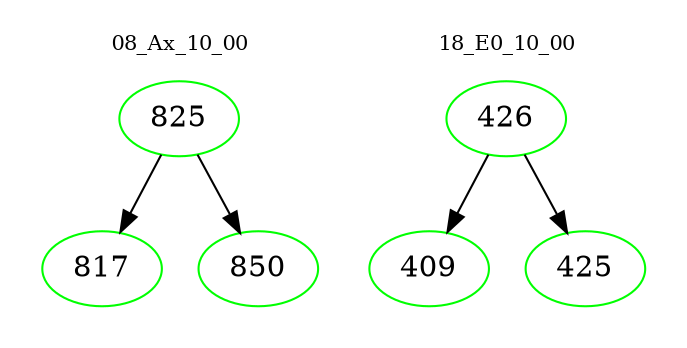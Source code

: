 digraph{
subgraph cluster_0 {
color = white
label = "08_Ax_10_00";
fontsize=10;
T0_825 [label="825", color="green"]
T0_825 -> T0_817 [color="black"]
T0_817 [label="817", color="green"]
T0_825 -> T0_850 [color="black"]
T0_850 [label="850", color="green"]
}
subgraph cluster_1 {
color = white
label = "18_E0_10_00";
fontsize=10;
T1_426 [label="426", color="green"]
T1_426 -> T1_409 [color="black"]
T1_409 [label="409", color="green"]
T1_426 -> T1_425 [color="black"]
T1_425 [label="425", color="green"]
}
}
